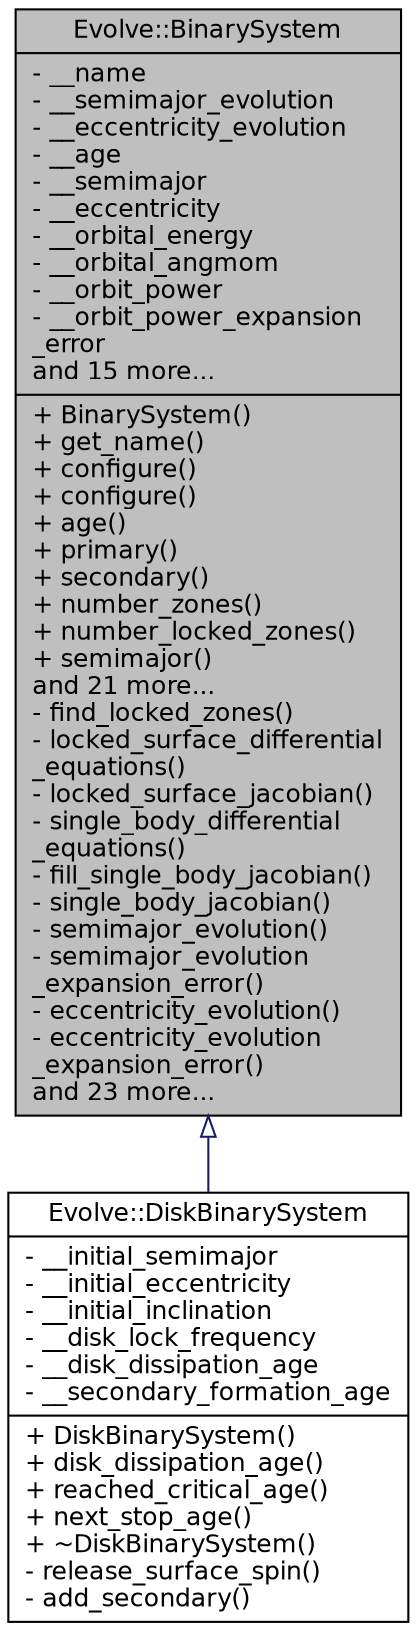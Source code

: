 digraph "Evolve::BinarySystem"
{
 // INTERACTIVE_SVG=YES
  edge [fontname="Helvetica",fontsize="12",labelfontname="Helvetica",labelfontsize="12"];
  node [fontname="Helvetica",fontsize="12",shape=record];
  Node0 [label="{Evolve::BinarySystem\n|- __name\l- __semimajor_evolution\l- __eccentricity_evolution\l- __age\l- __semimajor\l- __eccentricity\l- __orbital_energy\l- __orbital_angmom\l- __orbit_power\l- __orbit_power_expansion\l_error\land 15 more...\l|+ BinarySystem()\l+ get_name()\l+ configure()\l+ configure()\l+ age()\l+ primary()\l+ secondary()\l+ number_zones()\l+ number_locked_zones()\l+ semimajor()\land 21 more...\l- find_locked_zones()\l- locked_surface_differential\l_equations()\l- locked_surface_jacobian()\l- single_body_differential\l_equations()\l- fill_single_body_jacobian()\l- single_body_jacobian()\l- semimajor_evolution()\l- semimajor_evolution\l_expansion_error()\l- eccentricity_evolution()\l- eccentricity_evolution\l_expansion_error()\land 23 more...\l}",height=0.2,width=0.4,color="black", fillcolor="grey75", style="filled", fontcolor="black"];
  Node0 -> Node1 [dir="back",color="midnightblue",fontsize="12",style="solid",arrowtail="onormal",fontname="Helvetica"];
  Node1 [label="{Evolve::DiskBinarySystem\n|- __initial_semimajor\l- __initial_eccentricity\l- __initial_inclination\l- __disk_lock_frequency\l- __disk_dissipation_age\l- __secondary_formation_age\l|+ DiskBinarySystem()\l+ disk_dissipation_age()\l+ reached_critical_age()\l+ next_stop_age()\l+ ~DiskBinarySystem()\l- release_surface_spin()\l- add_secondary()\l}",height=0.2,width=0.4,color="black", fillcolor="white", style="filled",URL="$classEvolve_1_1DiskBinarySystem.html",tooltip="For some prescribed amount of time the surface of the pramary spins at a prescribed rate..."];
}
